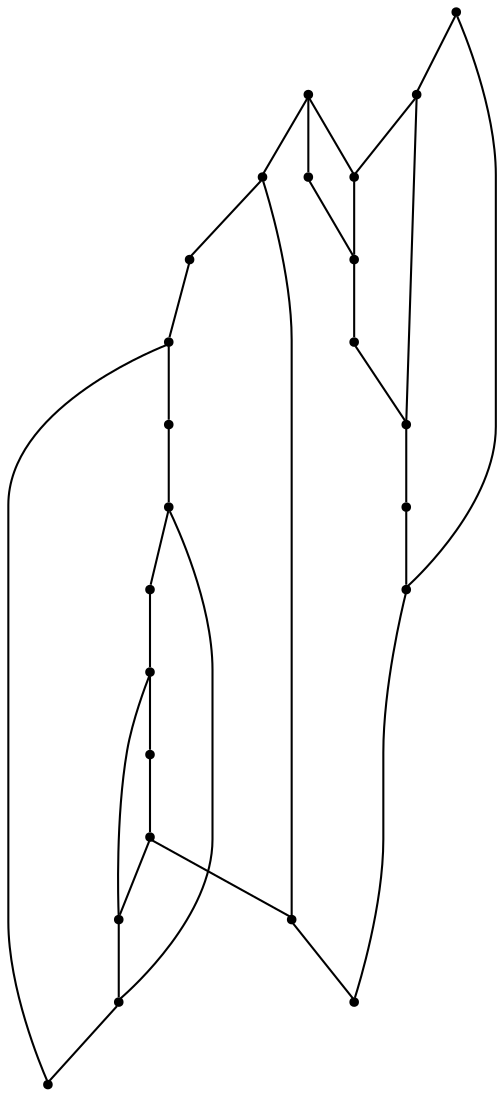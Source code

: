 graph {
  node [shape=point,comment="{\"directed\":false,\"doi\":\"10.1007/978-3-642-36763-2_14\",\"figure\":\"3 (1)\"}"]

  v0 [pos="1668.6832776769556,1193.5242787096686"]
  v1 [pos="1668.6832776769556,1175.9318945093514"]
  v2 [pos="1668.6832776769554,1211.1199377276723"]
  v3 [pos="1668.6832776769556,1299.0916831823179"]
  v4 [pos="1668.6832776769556,1387.0653998864443"]
  v5 [pos="1668.6832776769556,1475.039116590571"]
  v6 [pos="1598.2679413655462,1211.1199377276723"]
  v7 [pos="1598.2679413655464,1299.0916831823179"]
  v8 [pos="1563.0571238140515,1175.9318945093514"]
  v9 [pos="1563.0571238140515,1263.9035127866111"]
  v10 [pos="1510.243983258442,1299.0916831823179"]
  v11 [pos="1510.243983258442,1387.0653998864443"]
  v12 [pos="1475.0394644985276,1351.8751310638706"]
  v13 [pos="1475.0394644985276,1263.9035127866111"]
  v14 [pos="1422.2264511912329,1387.0653998864443"]
  v15 [pos="1422.226451191233,1475.039116590571"]
  v16 [pos="1387.0198328341248,1439.849102122769"]
  v17 [pos="1387.019832834125,1351.8751310638706"]
  v18 [pos="1298.997974324214,1175.9318945093514"]
  v19 [pos="1298.997974324214,1263.9035127866111"]
  v20 [pos="1298.9979743242143,1351.8751310638706"]
  v21 [pos="1298.997974324214,1439.8491021227687"]
  v22 [pos="1298.997974324214,1475.039116590571"]
  v23 [pos="1298.997974324214,1457.4425355365197"]

  v0 -- v1 [id="-1",pos="1668.6832776769556,1193.5242787096686 1668.6832776769556,1175.9318945093514 1668.6832776769556,1175.9318945093514 1668.6832776769556,1175.9318945093514"]
  v21 -- v23 [id="-2",pos="1298.997974324214,1439.8491021227687 1298.997974324214,1457.4425355365197 1298.997974324214,1457.4425355365197 1298.997974324214,1457.4425355365197"]
  v23 -- v22 [id="-3",pos="1298.997974324214,1457.4425355365197 1298.997974324214,1475.039116590571 1298.997974324214,1475.039116590571 1298.997974324214,1475.039116590571"]
  v23 -- v0 [id="-4",pos="1298.997974324214,1457.4425355365197 1369.4122608370267,1457.4434575725672 1369.4122608370267,1457.4434575725672 1369.4122608370267,1457.4434575725672 1388.8596207809207,1457.4435847499533 1404.620978791328,1441.686815348759 1404.620978791328,1422.254365140813 1404.620978791328,1404.6598825136286 1404.620978791328,1404.6598825136286 1404.620978791328,1404.6598825136286 1404.620978791328,1385.2233626293344 1420.3865359961223,1369.4709172592602 1439.8296967456295,1369.4709172592602 1457.4339920986229,1369.4707900818744 1457.4339920986229,1369.4707900818744 1457.4339920986229,1369.4707900818744 1476.8772800964448,1369.4709172592602 1492.6428373012388,1353.7141478580659 1492.6428373012388,1334.28169765012 1492.6427100529243,1316.6872150229356 1492.6427100529243,1316.6872150229356 1492.6427100529243,1316.6872150229356 1492.6428373012388,1297.2547648149896 1508.4082672577183,1281.4979954137953 1527.8515552555402,1281.4979954137953 1545.4557233602188,1281.4981225911813 1545.4557233602188,1281.4981225911813 1545.4557233602188,1281.4981225911813 1564.8990113580408,1281.4979954137953 1580.664568562835,1265.745550043721 1580.664568562835,1246.3090301594268 1580.664568562835,1228.7145475322425 1580.664568562835,1228.7145475322425 1580.664568562835,1228.7145475322425 1580.664568562835,1209.2820973242965 1596.4259265732421,1193.5253279231022 1615.8732865171362,1193.5253279231022 1668.6832776769556,1193.5242787096686 1668.6832776769556,1193.5242787096686 1668.6832776769556,1193.5242787096686"]
  v16 -- v17 [id="-5",pos="1387.0198328341248,1439.849102122769 1387.019832834125,1351.8751310638706 1387.019832834125,1351.8751310638706 1387.019832834125,1351.8751310638706"]
  v15 -- v14 [id="-6",pos="1422.226451191233,1475.039116590571 1422.2264511912329,1387.0653998864443 1422.2264511912329,1387.0653998864443 1422.2264511912329,1387.0653998864443"]
  v14 -- v11 [id="-7",pos="1422.2264511912329,1387.0653998864443 1510.243983258442,1387.0653998864443 1510.243983258442,1387.0653998864443 1510.243983258442,1387.0653998864443"]
  v11 -- v4 [id="-8",pos="1510.243983258442,1387.0653998864443 1668.6832776769556,1387.0653998864443 1668.6832776769556,1387.0653998864443 1668.6832776769556,1387.0653998864443"]
  v21 -- v16 [id="-9",pos="1298.997974324214,1439.8491021227687 1387.0198328341248,1439.849102122769 1387.0198328341248,1439.849102122769 1387.0198328341248,1439.849102122769"]
  v12 -- v13 [id="-10",pos="1475.0394644985276,1351.8751310638706 1475.0394644985276,1263.9035127866111 1475.0394644985276,1263.9035127866111 1475.0394644985276,1263.9035127866111"]
  v17 -- v12 [id="-11",pos="1387.019832834125,1351.8751310638706 1475.0394644985276,1351.8751310638706 1475.0394644985276,1351.8751310638706 1475.0394644985276,1351.8751310638706"]
  v11 -- v10 [id="-12",pos="1510.243983258442,1387.0653998864443 1510.243983258442,1299.0916831823179 1510.243983258442,1299.0916831823179 1510.243983258442,1299.0916831823179"]
  v10 -- v7 [id="-13",pos="1510.243983258442,1299.0916831823179 1598.2679413655464,1299.0916831823179 1598.2679413655464,1299.0916831823179 1598.2679413655464,1299.0916831823179"]
  v13 -- v9 [id="-14",pos="1475.0394644985276,1263.9035127866111 1563.0571238140515,1263.9035127866111 1563.0571238140515,1263.9035127866111 1563.0571238140515,1263.9035127866111"]
  v9 -- v8 [id="-15",pos="1563.0571238140515,1263.9035127866111 1563.0571238140515,1175.9318945093514 1563.0571238140515,1175.9318945093514 1563.0571238140515,1175.9318945093514"]
  v8 -- v1 [id="-16",pos="1563.0571238140515,1175.9318945093514 1668.6832776769556,1175.9318945093514 1668.6832776769556,1175.9318945093514 1668.6832776769556,1175.9318945093514"]
  v18 -- v8 [id="-17",pos="1298.997974324214,1175.9318945093514 1563.0571238140515,1175.9318945093514 1563.0571238140515,1175.9318945093514 1563.0571238140515,1175.9318945093514"]
  v7 -- v6 [id="-18",pos="1598.2679413655464,1299.0916831823179 1598.2679413655462,1211.1199377276723 1598.2679413655462,1211.1199377276723 1598.2679413655462,1211.1199377276723"]
  v7 -- v3 [id="-19",pos="1598.2679413655464,1299.0916831823179 1668.6832776769556,1299.0916831823179 1668.6832776769556,1299.0916831823179 1668.6832776769556,1299.0916831823179"]
  v6 -- v2 [id="-20",pos="1598.2679413655462,1211.1199377276723 1668.6832776769554,1211.1199377276723 1668.6832776769554,1211.1199377276723 1668.6832776769554,1211.1199377276723"]
  v22 -- v15 [id="-21",pos="1298.997974324214,1475.039116590571 1422.226451191233,1475.039116590571 1422.226451191233,1475.039116590571 1422.226451191233,1475.039116590571"]
  v4 -- v5 [id="-22",pos="1668.6832776769556,1387.0653998864443 1668.6832776769556,1475.039116590571 1668.6832776769556,1475.039116590571 1668.6832776769556,1475.039116590571"]
  v3 -- v4 [id="-23",pos="1668.6832776769556,1299.0916831823179 1668.6832776769556,1387.0653998864443 1668.6832776769556,1387.0653998864443 1668.6832776769556,1387.0653998864443"]
  v2 -- v3 [id="-24",pos="1668.6832776769554,1211.1199377276723 1668.6832776769556,1299.0916831823179 1668.6832776769556,1299.0916831823179 1668.6832776769556,1299.0916831823179"]
  v2 -- v0 [id="-25",pos="1668.6832776769554,1211.1199377276723 1668.6832776769556,1193.5242787096686 1668.6832776769556,1193.5242787096686 1668.6832776769556,1193.5242787096686"]
  v21 -- v20 [id="-26",pos="1298.997974324214,1439.8491021227687 1298.9979743242143,1351.8751310638706 1298.9979743242143,1351.8751310638706 1298.9979743242143,1351.8751310638706"]
  v19 -- v20 [id="-27",pos="1298.997974324214,1263.9035127866111 1298.9979743242143,1351.8751310638706 1298.9979743242143,1351.8751310638706 1298.9979743242143,1351.8751310638706"]
  v15 -- v5 [id="-28",pos="1422.226451191233,1475.039116590571 1668.6832776769556,1475.039116590571 1668.6832776769556,1475.039116590571 1668.6832776769556,1475.039116590571"]
  v20 -- v17 [id="-29",pos="1298.9979743242143,1351.8751310638706 1387.019832834125,1351.8751310638706 1387.019832834125,1351.8751310638706 1387.019832834125,1351.8751310638706"]
  v19 -- v13 [id="-30",pos="1298.997974324214,1263.9035127866111 1475.0394644985276,1263.9035127866111 1475.0394644985276,1263.9035127866111 1475.0394644985276,1263.9035127866111"]
  v18 -- v19 [id="-31",pos="1298.997974324214,1175.9318945093514 1298.997974324214,1263.9035127866111 1298.997974324214,1263.9035127866111 1298.997974324214,1263.9035127866111"]
}